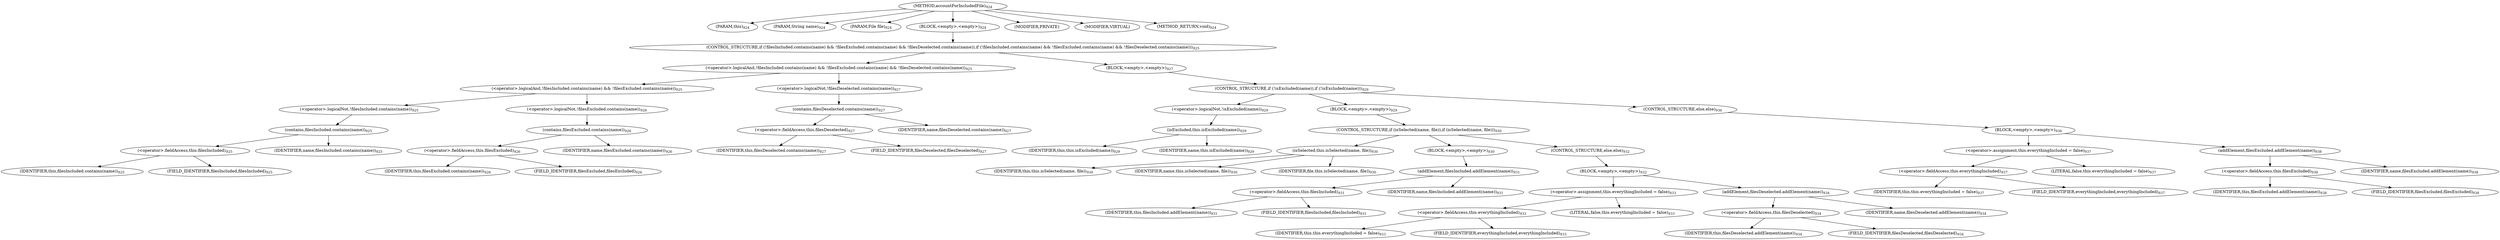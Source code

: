digraph "accountForIncludedFile" {  
"1558" [label = <(METHOD,accountForIncludedFile)<SUB>924</SUB>> ]
"64" [label = <(PARAM,this)<SUB>924</SUB>> ]
"1559" [label = <(PARAM,String name)<SUB>924</SUB>> ]
"1560" [label = <(PARAM,File file)<SUB>924</SUB>> ]
"1561" [label = <(BLOCK,&lt;empty&gt;,&lt;empty&gt;)<SUB>924</SUB>> ]
"1562" [label = <(CONTROL_STRUCTURE,if (!filesIncluded.contains(name) &amp;&amp; !filesExcluded.contains(name) &amp;&amp; !filesDeselected.contains(name)),if (!filesIncluded.contains(name) &amp;&amp; !filesExcluded.contains(name) &amp;&amp; !filesDeselected.contains(name)))<SUB>925</SUB>> ]
"1563" [label = <(&lt;operator&gt;.logicalAnd,!filesIncluded.contains(name) &amp;&amp; !filesExcluded.contains(name) &amp;&amp; !filesDeselected.contains(name))<SUB>925</SUB>> ]
"1564" [label = <(&lt;operator&gt;.logicalAnd,!filesIncluded.contains(name) &amp;&amp; !filesExcluded.contains(name))<SUB>925</SUB>> ]
"1565" [label = <(&lt;operator&gt;.logicalNot,!filesIncluded.contains(name))<SUB>925</SUB>> ]
"1566" [label = <(contains,filesIncluded.contains(name))<SUB>925</SUB>> ]
"1567" [label = <(&lt;operator&gt;.fieldAccess,this.filesIncluded)<SUB>925</SUB>> ]
"1568" [label = <(IDENTIFIER,this,filesIncluded.contains(name))<SUB>925</SUB>> ]
"1569" [label = <(FIELD_IDENTIFIER,filesIncluded,filesIncluded)<SUB>925</SUB>> ]
"1570" [label = <(IDENTIFIER,name,filesIncluded.contains(name))<SUB>925</SUB>> ]
"1571" [label = <(&lt;operator&gt;.logicalNot,!filesExcluded.contains(name))<SUB>926</SUB>> ]
"1572" [label = <(contains,filesExcluded.contains(name))<SUB>926</SUB>> ]
"1573" [label = <(&lt;operator&gt;.fieldAccess,this.filesExcluded)<SUB>926</SUB>> ]
"1574" [label = <(IDENTIFIER,this,filesExcluded.contains(name))<SUB>926</SUB>> ]
"1575" [label = <(FIELD_IDENTIFIER,filesExcluded,filesExcluded)<SUB>926</SUB>> ]
"1576" [label = <(IDENTIFIER,name,filesExcluded.contains(name))<SUB>926</SUB>> ]
"1577" [label = <(&lt;operator&gt;.logicalNot,!filesDeselected.contains(name))<SUB>927</SUB>> ]
"1578" [label = <(contains,filesDeselected.contains(name))<SUB>927</SUB>> ]
"1579" [label = <(&lt;operator&gt;.fieldAccess,this.filesDeselected)<SUB>927</SUB>> ]
"1580" [label = <(IDENTIFIER,this,filesDeselected.contains(name))<SUB>927</SUB>> ]
"1581" [label = <(FIELD_IDENTIFIER,filesDeselected,filesDeselected)<SUB>927</SUB>> ]
"1582" [label = <(IDENTIFIER,name,filesDeselected.contains(name))<SUB>927</SUB>> ]
"1583" [label = <(BLOCK,&lt;empty&gt;,&lt;empty&gt;)<SUB>927</SUB>> ]
"1584" [label = <(CONTROL_STRUCTURE,if (!isExcluded(name)),if (!isExcluded(name)))<SUB>929</SUB>> ]
"1585" [label = <(&lt;operator&gt;.logicalNot,!isExcluded(name))<SUB>929</SUB>> ]
"1586" [label = <(isExcluded,this.isExcluded(name))<SUB>929</SUB>> ]
"63" [label = <(IDENTIFIER,this,this.isExcluded(name))<SUB>929</SUB>> ]
"1587" [label = <(IDENTIFIER,name,this.isExcluded(name))<SUB>929</SUB>> ]
"1588" [label = <(BLOCK,&lt;empty&gt;,&lt;empty&gt;)<SUB>929</SUB>> ]
"1589" [label = <(CONTROL_STRUCTURE,if (isSelected(name, file)),if (isSelected(name, file)))<SUB>930</SUB>> ]
"1590" [label = <(isSelected,this.isSelected(name, file))<SUB>930</SUB>> ]
"65" [label = <(IDENTIFIER,this,this.isSelected(name, file))<SUB>930</SUB>> ]
"1591" [label = <(IDENTIFIER,name,this.isSelected(name, file))<SUB>930</SUB>> ]
"1592" [label = <(IDENTIFIER,file,this.isSelected(name, file))<SUB>930</SUB>> ]
"1593" [label = <(BLOCK,&lt;empty&gt;,&lt;empty&gt;)<SUB>930</SUB>> ]
"1594" [label = <(addElement,filesIncluded.addElement(name))<SUB>931</SUB>> ]
"1595" [label = <(&lt;operator&gt;.fieldAccess,this.filesIncluded)<SUB>931</SUB>> ]
"1596" [label = <(IDENTIFIER,this,filesIncluded.addElement(name))<SUB>931</SUB>> ]
"1597" [label = <(FIELD_IDENTIFIER,filesIncluded,filesIncluded)<SUB>931</SUB>> ]
"1598" [label = <(IDENTIFIER,name,filesIncluded.addElement(name))<SUB>931</SUB>> ]
"1599" [label = <(CONTROL_STRUCTURE,else,else)<SUB>932</SUB>> ]
"1600" [label = <(BLOCK,&lt;empty&gt;,&lt;empty&gt;)<SUB>932</SUB>> ]
"1601" [label = <(&lt;operator&gt;.assignment,this.everythingIncluded = false)<SUB>933</SUB>> ]
"1602" [label = <(&lt;operator&gt;.fieldAccess,this.everythingIncluded)<SUB>933</SUB>> ]
"1603" [label = <(IDENTIFIER,this,this.everythingIncluded = false)<SUB>933</SUB>> ]
"1604" [label = <(FIELD_IDENTIFIER,everythingIncluded,everythingIncluded)<SUB>933</SUB>> ]
"1605" [label = <(LITERAL,false,this.everythingIncluded = false)<SUB>933</SUB>> ]
"1606" [label = <(addElement,filesDeselected.addElement(name))<SUB>934</SUB>> ]
"1607" [label = <(&lt;operator&gt;.fieldAccess,this.filesDeselected)<SUB>934</SUB>> ]
"1608" [label = <(IDENTIFIER,this,filesDeselected.addElement(name))<SUB>934</SUB>> ]
"1609" [label = <(FIELD_IDENTIFIER,filesDeselected,filesDeselected)<SUB>934</SUB>> ]
"1610" [label = <(IDENTIFIER,name,filesDeselected.addElement(name))<SUB>934</SUB>> ]
"1611" [label = <(CONTROL_STRUCTURE,else,else)<SUB>936</SUB>> ]
"1612" [label = <(BLOCK,&lt;empty&gt;,&lt;empty&gt;)<SUB>936</SUB>> ]
"1613" [label = <(&lt;operator&gt;.assignment,this.everythingIncluded = false)<SUB>937</SUB>> ]
"1614" [label = <(&lt;operator&gt;.fieldAccess,this.everythingIncluded)<SUB>937</SUB>> ]
"1615" [label = <(IDENTIFIER,this,this.everythingIncluded = false)<SUB>937</SUB>> ]
"1616" [label = <(FIELD_IDENTIFIER,everythingIncluded,everythingIncluded)<SUB>937</SUB>> ]
"1617" [label = <(LITERAL,false,this.everythingIncluded = false)<SUB>937</SUB>> ]
"1618" [label = <(addElement,filesExcluded.addElement(name))<SUB>938</SUB>> ]
"1619" [label = <(&lt;operator&gt;.fieldAccess,this.filesExcluded)<SUB>938</SUB>> ]
"1620" [label = <(IDENTIFIER,this,filesExcluded.addElement(name))<SUB>938</SUB>> ]
"1621" [label = <(FIELD_IDENTIFIER,filesExcluded,filesExcluded)<SUB>938</SUB>> ]
"1622" [label = <(IDENTIFIER,name,filesExcluded.addElement(name))<SUB>938</SUB>> ]
"1623" [label = <(MODIFIER,PRIVATE)> ]
"1624" [label = <(MODIFIER,VIRTUAL)> ]
"1625" [label = <(METHOD_RETURN,void)<SUB>924</SUB>> ]
  "1558" -> "64" 
  "1558" -> "1559" 
  "1558" -> "1560" 
  "1558" -> "1561" 
  "1558" -> "1623" 
  "1558" -> "1624" 
  "1558" -> "1625" 
  "1561" -> "1562" 
  "1562" -> "1563" 
  "1562" -> "1583" 
  "1563" -> "1564" 
  "1563" -> "1577" 
  "1564" -> "1565" 
  "1564" -> "1571" 
  "1565" -> "1566" 
  "1566" -> "1567" 
  "1566" -> "1570" 
  "1567" -> "1568" 
  "1567" -> "1569" 
  "1571" -> "1572" 
  "1572" -> "1573" 
  "1572" -> "1576" 
  "1573" -> "1574" 
  "1573" -> "1575" 
  "1577" -> "1578" 
  "1578" -> "1579" 
  "1578" -> "1582" 
  "1579" -> "1580" 
  "1579" -> "1581" 
  "1583" -> "1584" 
  "1584" -> "1585" 
  "1584" -> "1588" 
  "1584" -> "1611" 
  "1585" -> "1586" 
  "1586" -> "63" 
  "1586" -> "1587" 
  "1588" -> "1589" 
  "1589" -> "1590" 
  "1589" -> "1593" 
  "1589" -> "1599" 
  "1590" -> "65" 
  "1590" -> "1591" 
  "1590" -> "1592" 
  "1593" -> "1594" 
  "1594" -> "1595" 
  "1594" -> "1598" 
  "1595" -> "1596" 
  "1595" -> "1597" 
  "1599" -> "1600" 
  "1600" -> "1601" 
  "1600" -> "1606" 
  "1601" -> "1602" 
  "1601" -> "1605" 
  "1602" -> "1603" 
  "1602" -> "1604" 
  "1606" -> "1607" 
  "1606" -> "1610" 
  "1607" -> "1608" 
  "1607" -> "1609" 
  "1611" -> "1612" 
  "1612" -> "1613" 
  "1612" -> "1618" 
  "1613" -> "1614" 
  "1613" -> "1617" 
  "1614" -> "1615" 
  "1614" -> "1616" 
  "1618" -> "1619" 
  "1618" -> "1622" 
  "1619" -> "1620" 
  "1619" -> "1621" 
}
